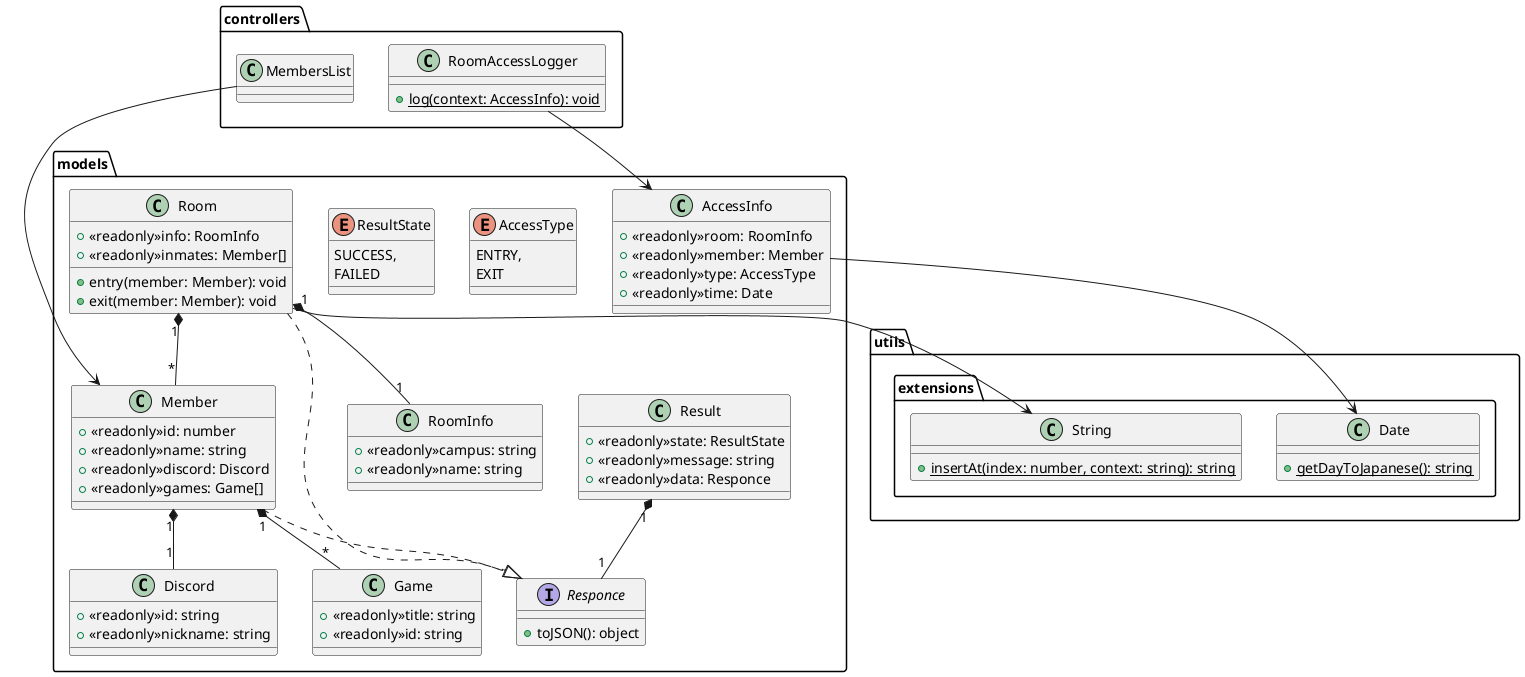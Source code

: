 @startuml
package models
{
    class AccessInfo
    {
        +<<readonly>>room: RoomInfo
        +<<readonly>>member: Member
        +<<readonly>>type: AccessType
        +<<readonly>>time: Date
    }
    enum AccessType
    {
        ENTRY,
        EXIT
    }
    class Discord
    {
        +<<readonly>>id: string
        +<<readonly>>nickname: string
    }
    class Game
    {
        +<<readonly>>title: string
        +<<readonly>>id: string
    }
    class Member
    {
        +<<readonly>>id: number
        +<<readonly>>name: string
        +<<readonly>>discord: Discord
        +<<readonly>>games: Game[]
    }
    interface Responce
    {
        +toJSON(): object
    }
    class Result
    {
        +<<readonly>>state: ResultState
        +<<readonly>>message: string
        +<<readonly>>data: Responce
    }
    enum ResultState
    {
        SUCCESS,
        FAILED
    }
    class Room
    {
        +<<readonly>>info: RoomInfo
        +<<readonly>>inmates: Member[]
        +entry(member: Member): void
        +exit(member: Member): void
    }
    class RoomInfo
    {
        +<<readonly>>campus: string
        +<<readonly>>name: string
    }
}
package controllers
{
    class MembersList
    {

    }
    class RoomAccessLogger
    {
        +{static}log(context: AccessInfo): void
    }
}
package utils
{
    package extensions
    {
        class Date
        {
            +{static}getDayToJapanese(): string
        }
        class String
        {
            +{static}insertAt(index: number, context: string): string
        }
    }
}

Member ..|> Responce
Room ..|> Responce

Member "1" *-- "1" Discord
Member "1" *-- "*" Game
Room "1" *-- "1" RoomInfo
Room "1" *-- "*" Member
Result "1" *-- "1" Responce

AccessInfo --> Date
MembersList --> Member
Room --> String
RoomAccessLogger --> AccessInfo

@enduml